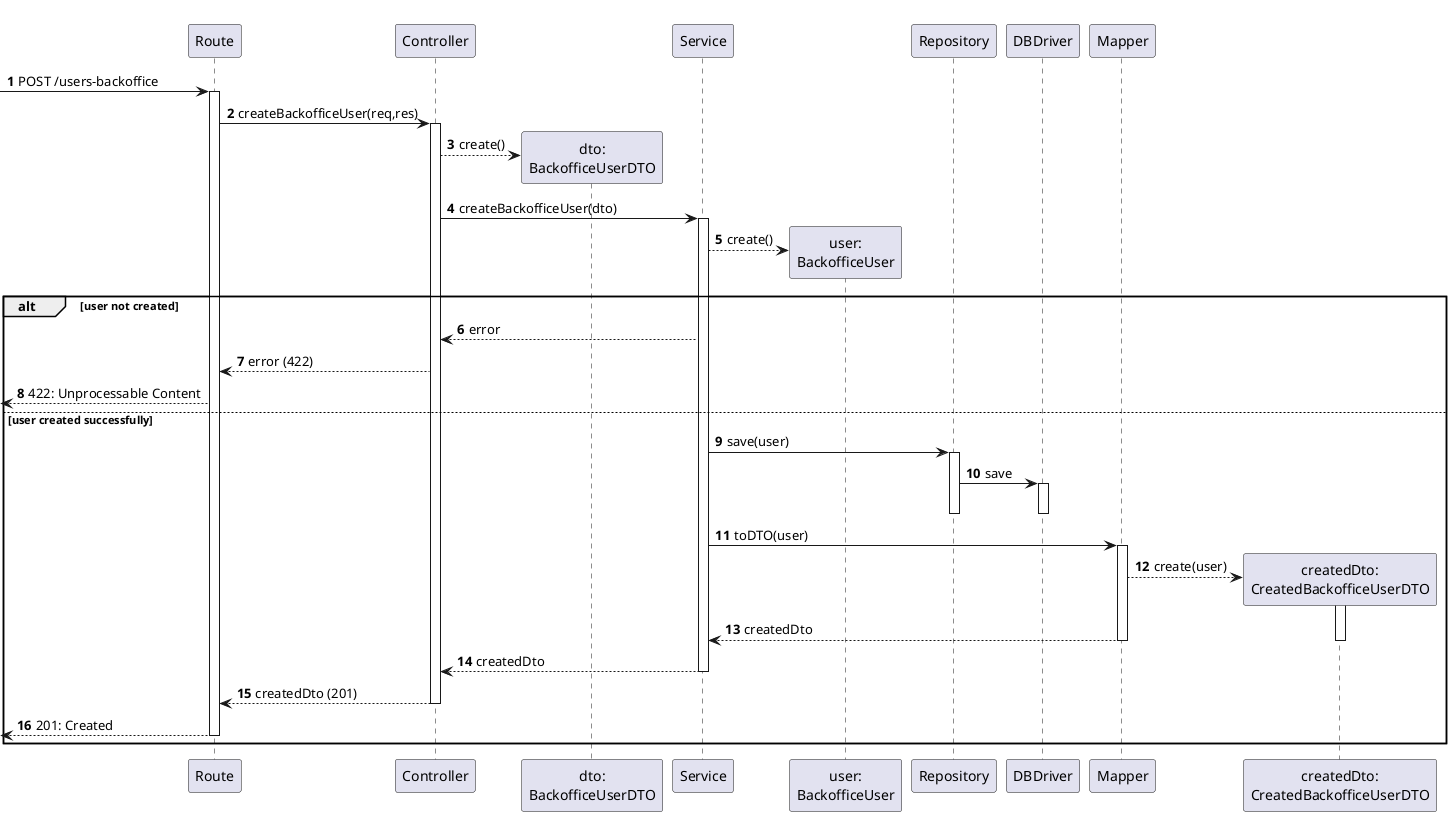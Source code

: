 @startuml
autonumber

participant "Route" as r
participant "Controller" as ctrl
participant "dto:\nBackofficeUserDTO" as xdto
participant "Service" as svc
participant "user:\nBackofficeUser" as b
participant "Repository" as repo
participant "DBDriver" as db


participant "Mapper" as map

participant "createdDto:\nCreatedBackofficeUserDTO" as dto


[-> r : POST /users-backoffice
activate r
    r -> ctrl : createBackofficeUser(req,res)

    activate ctrl
        ctrl --> xdto ** : create()
        ctrl -> svc : createBackofficeUser(dto)
        activate svc
            svc --> b ** : create()

            alt user not created
                svc --> ctrl : error
                ctrl --> r : error (422)
                [<-- r : 422: Unprocessable Content
            else user created successfully
                svc -> repo : save(user)
                activate repo
                    repo -> db : save
                    activate db
                    deactivate db
                deactivate repo

                svc -> map : toDTO(user)
                activate map
                    map --> dto **: create(user)
                    activate dto
                        map --> svc : createdDto
                    deactivate dto
                deactivate map

                svc --> ctrl : createdDto
            deactivate svc

            ctrl --> r : createdDto (201)
        deactivate ctrl
    [<-- r : 201: Created
deactivate r
end

@enduml
